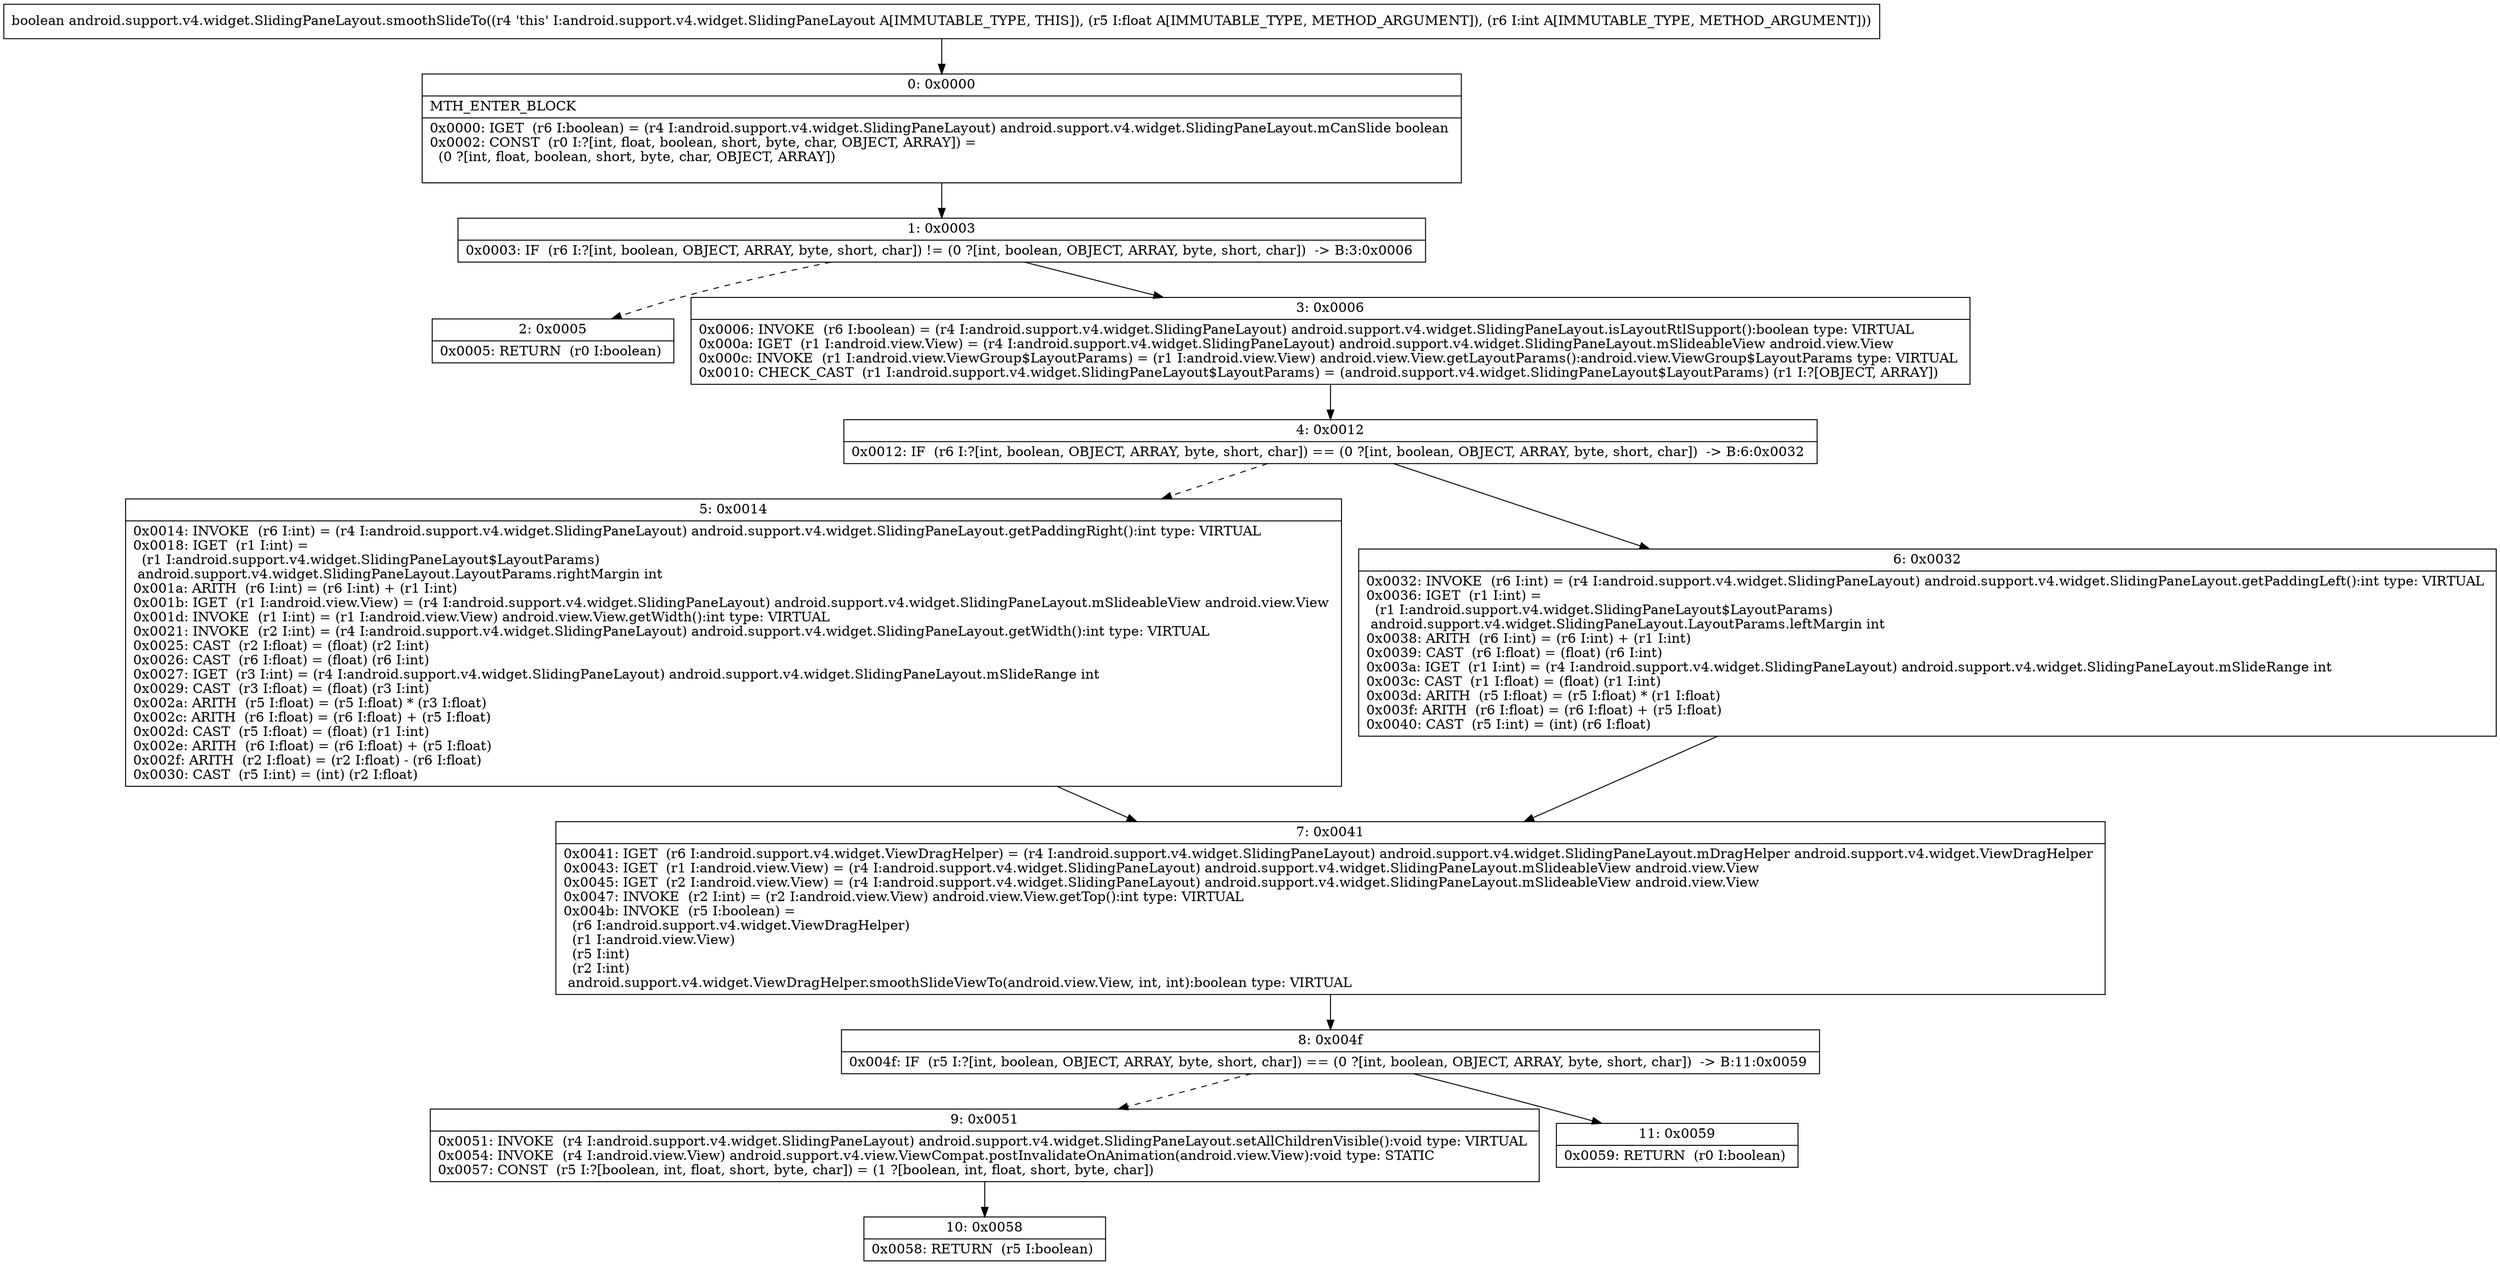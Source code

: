 digraph "CFG forandroid.support.v4.widget.SlidingPaneLayout.smoothSlideTo(FI)Z" {
Node_0 [shape=record,label="{0\:\ 0x0000|MTH_ENTER_BLOCK\l|0x0000: IGET  (r6 I:boolean) = (r4 I:android.support.v4.widget.SlidingPaneLayout) android.support.v4.widget.SlidingPaneLayout.mCanSlide boolean \l0x0002: CONST  (r0 I:?[int, float, boolean, short, byte, char, OBJECT, ARRAY]) = \l  (0 ?[int, float, boolean, short, byte, char, OBJECT, ARRAY])\l \l}"];
Node_1 [shape=record,label="{1\:\ 0x0003|0x0003: IF  (r6 I:?[int, boolean, OBJECT, ARRAY, byte, short, char]) != (0 ?[int, boolean, OBJECT, ARRAY, byte, short, char])  \-\> B:3:0x0006 \l}"];
Node_2 [shape=record,label="{2\:\ 0x0005|0x0005: RETURN  (r0 I:boolean) \l}"];
Node_3 [shape=record,label="{3\:\ 0x0006|0x0006: INVOKE  (r6 I:boolean) = (r4 I:android.support.v4.widget.SlidingPaneLayout) android.support.v4.widget.SlidingPaneLayout.isLayoutRtlSupport():boolean type: VIRTUAL \l0x000a: IGET  (r1 I:android.view.View) = (r4 I:android.support.v4.widget.SlidingPaneLayout) android.support.v4.widget.SlidingPaneLayout.mSlideableView android.view.View \l0x000c: INVOKE  (r1 I:android.view.ViewGroup$LayoutParams) = (r1 I:android.view.View) android.view.View.getLayoutParams():android.view.ViewGroup$LayoutParams type: VIRTUAL \l0x0010: CHECK_CAST  (r1 I:android.support.v4.widget.SlidingPaneLayout$LayoutParams) = (android.support.v4.widget.SlidingPaneLayout$LayoutParams) (r1 I:?[OBJECT, ARRAY]) \l}"];
Node_4 [shape=record,label="{4\:\ 0x0012|0x0012: IF  (r6 I:?[int, boolean, OBJECT, ARRAY, byte, short, char]) == (0 ?[int, boolean, OBJECT, ARRAY, byte, short, char])  \-\> B:6:0x0032 \l}"];
Node_5 [shape=record,label="{5\:\ 0x0014|0x0014: INVOKE  (r6 I:int) = (r4 I:android.support.v4.widget.SlidingPaneLayout) android.support.v4.widget.SlidingPaneLayout.getPaddingRight():int type: VIRTUAL \l0x0018: IGET  (r1 I:int) = \l  (r1 I:android.support.v4.widget.SlidingPaneLayout$LayoutParams)\l android.support.v4.widget.SlidingPaneLayout.LayoutParams.rightMargin int \l0x001a: ARITH  (r6 I:int) = (r6 I:int) + (r1 I:int) \l0x001b: IGET  (r1 I:android.view.View) = (r4 I:android.support.v4.widget.SlidingPaneLayout) android.support.v4.widget.SlidingPaneLayout.mSlideableView android.view.View \l0x001d: INVOKE  (r1 I:int) = (r1 I:android.view.View) android.view.View.getWidth():int type: VIRTUAL \l0x0021: INVOKE  (r2 I:int) = (r4 I:android.support.v4.widget.SlidingPaneLayout) android.support.v4.widget.SlidingPaneLayout.getWidth():int type: VIRTUAL \l0x0025: CAST  (r2 I:float) = (float) (r2 I:int) \l0x0026: CAST  (r6 I:float) = (float) (r6 I:int) \l0x0027: IGET  (r3 I:int) = (r4 I:android.support.v4.widget.SlidingPaneLayout) android.support.v4.widget.SlidingPaneLayout.mSlideRange int \l0x0029: CAST  (r3 I:float) = (float) (r3 I:int) \l0x002a: ARITH  (r5 I:float) = (r5 I:float) * (r3 I:float) \l0x002c: ARITH  (r6 I:float) = (r6 I:float) + (r5 I:float) \l0x002d: CAST  (r5 I:float) = (float) (r1 I:int) \l0x002e: ARITH  (r6 I:float) = (r6 I:float) + (r5 I:float) \l0x002f: ARITH  (r2 I:float) = (r2 I:float) \- (r6 I:float) \l0x0030: CAST  (r5 I:int) = (int) (r2 I:float) \l}"];
Node_6 [shape=record,label="{6\:\ 0x0032|0x0032: INVOKE  (r6 I:int) = (r4 I:android.support.v4.widget.SlidingPaneLayout) android.support.v4.widget.SlidingPaneLayout.getPaddingLeft():int type: VIRTUAL \l0x0036: IGET  (r1 I:int) = \l  (r1 I:android.support.v4.widget.SlidingPaneLayout$LayoutParams)\l android.support.v4.widget.SlidingPaneLayout.LayoutParams.leftMargin int \l0x0038: ARITH  (r6 I:int) = (r6 I:int) + (r1 I:int) \l0x0039: CAST  (r6 I:float) = (float) (r6 I:int) \l0x003a: IGET  (r1 I:int) = (r4 I:android.support.v4.widget.SlidingPaneLayout) android.support.v4.widget.SlidingPaneLayout.mSlideRange int \l0x003c: CAST  (r1 I:float) = (float) (r1 I:int) \l0x003d: ARITH  (r5 I:float) = (r5 I:float) * (r1 I:float) \l0x003f: ARITH  (r6 I:float) = (r6 I:float) + (r5 I:float) \l0x0040: CAST  (r5 I:int) = (int) (r6 I:float) \l}"];
Node_7 [shape=record,label="{7\:\ 0x0041|0x0041: IGET  (r6 I:android.support.v4.widget.ViewDragHelper) = (r4 I:android.support.v4.widget.SlidingPaneLayout) android.support.v4.widget.SlidingPaneLayout.mDragHelper android.support.v4.widget.ViewDragHelper \l0x0043: IGET  (r1 I:android.view.View) = (r4 I:android.support.v4.widget.SlidingPaneLayout) android.support.v4.widget.SlidingPaneLayout.mSlideableView android.view.View \l0x0045: IGET  (r2 I:android.view.View) = (r4 I:android.support.v4.widget.SlidingPaneLayout) android.support.v4.widget.SlidingPaneLayout.mSlideableView android.view.View \l0x0047: INVOKE  (r2 I:int) = (r2 I:android.view.View) android.view.View.getTop():int type: VIRTUAL \l0x004b: INVOKE  (r5 I:boolean) = \l  (r6 I:android.support.v4.widget.ViewDragHelper)\l  (r1 I:android.view.View)\l  (r5 I:int)\l  (r2 I:int)\l android.support.v4.widget.ViewDragHelper.smoothSlideViewTo(android.view.View, int, int):boolean type: VIRTUAL \l}"];
Node_8 [shape=record,label="{8\:\ 0x004f|0x004f: IF  (r5 I:?[int, boolean, OBJECT, ARRAY, byte, short, char]) == (0 ?[int, boolean, OBJECT, ARRAY, byte, short, char])  \-\> B:11:0x0059 \l}"];
Node_9 [shape=record,label="{9\:\ 0x0051|0x0051: INVOKE  (r4 I:android.support.v4.widget.SlidingPaneLayout) android.support.v4.widget.SlidingPaneLayout.setAllChildrenVisible():void type: VIRTUAL \l0x0054: INVOKE  (r4 I:android.view.View) android.support.v4.view.ViewCompat.postInvalidateOnAnimation(android.view.View):void type: STATIC \l0x0057: CONST  (r5 I:?[boolean, int, float, short, byte, char]) = (1 ?[boolean, int, float, short, byte, char]) \l}"];
Node_10 [shape=record,label="{10\:\ 0x0058|0x0058: RETURN  (r5 I:boolean) \l}"];
Node_11 [shape=record,label="{11\:\ 0x0059|0x0059: RETURN  (r0 I:boolean) \l}"];
MethodNode[shape=record,label="{boolean android.support.v4.widget.SlidingPaneLayout.smoothSlideTo((r4 'this' I:android.support.v4.widget.SlidingPaneLayout A[IMMUTABLE_TYPE, THIS]), (r5 I:float A[IMMUTABLE_TYPE, METHOD_ARGUMENT]), (r6 I:int A[IMMUTABLE_TYPE, METHOD_ARGUMENT])) }"];
MethodNode -> Node_0;
Node_0 -> Node_1;
Node_1 -> Node_2[style=dashed];
Node_1 -> Node_3;
Node_3 -> Node_4;
Node_4 -> Node_5[style=dashed];
Node_4 -> Node_6;
Node_5 -> Node_7;
Node_6 -> Node_7;
Node_7 -> Node_8;
Node_8 -> Node_9[style=dashed];
Node_8 -> Node_11;
Node_9 -> Node_10;
}

